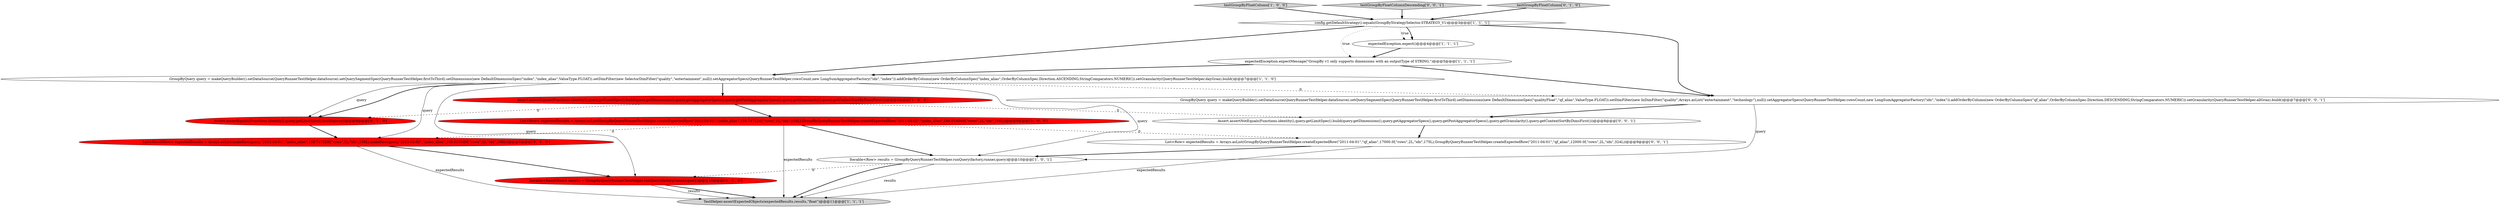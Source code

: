 digraph {
5 [style = filled, label = "config.getDefaultStrategy().equals(GroupByStrategySelector.STRATEGY_V1)@@@3@@@['1', '1', '1']", fillcolor = white, shape = diamond image = "AAA0AAABBB1BBB"];
4 [style = filled, label = "TestHelper.assertExpectedObjects(expectedResults,results,\"float\")@@@11@@@['1', '1', '1']", fillcolor = lightgray, shape = ellipse image = "AAA0AAABBB1BBB"];
7 [style = filled, label = "Iterable<Row> results = GroupByQueryRunnerTestHelper.runQuery(factory,runner,query)@@@10@@@['1', '0', '1']", fillcolor = white, shape = ellipse image = "AAA0AAABBB1BBB"];
11 [style = filled, label = "List<ResultRow> expectedResults = Arrays.asList(makeRow(query,\"2011-04-01\",\"index_alias\",158.747224f,\"rows\",1L,\"idx\",158L),makeRow(query,\"2011-04-02\",\"index_alias\",166.016049f,\"rows\",1L,\"idx\",166L))@@@9@@@['0', '1', '0']", fillcolor = red, shape = ellipse image = "AAA1AAABBB2BBB"];
1 [style = filled, label = "expectedException.expectMessage(\"GroupBy v1 only supports dimensions with an outputType of STRING.\")@@@5@@@['1', '1', '1']", fillcolor = white, shape = ellipse image = "AAA0AAABBB1BBB"];
12 [style = filled, label = "Iterable<ResultRow> results = GroupByQueryRunnerTestHelper.runQuery(factory,runner,query)@@@10@@@['0', '1', '0']", fillcolor = red, shape = ellipse image = "AAA1AAABBB2BBB"];
16 [style = filled, label = "List<Row> expectedResults = Arrays.asList(GroupByQueryRunnerTestHelper.createExpectedRow(\"2011-04-01\",\"qf_alias\",17000.0f,\"rows\",2L,\"idx\",175L),GroupByQueryRunnerTestHelper.createExpectedRow(\"2011-04-01\",\"qf_alias\",12000.0f,\"rows\",2L,\"idx\",324L))@@@9@@@['0', '0', '1']", fillcolor = white, shape = ellipse image = "AAA0AAABBB3BBB"];
2 [style = filled, label = "testGroupByFloatColumn['1', '0', '0']", fillcolor = lightgray, shape = diamond image = "AAA0AAABBB1BBB"];
0 [style = filled, label = "GroupByQuery query = makeQueryBuilder().setDataSource(QueryRunnerTestHelper.dataSource).setQuerySegmentSpec(QueryRunnerTestHelper.firstToThird).setDimensions(new DefaultDimensionSpec(\"index\",\"index_alias\",ValueType.FLOAT)).setDimFilter(new SelectorDimFilter(\"quality\",\"entertainment\",null)).setAggregatorSpecs(QueryRunnerTestHelper.rowsCount,new LongSumAggregatorFactory(\"idx\",\"index\")).addOrderByColumn(new OrderByColumnSpec(\"index_alias\",OrderByColumnSpec.Direction.ASCENDING,StringComparators.NUMERIC)).setGranularity(QueryRunnerTestHelper.dayGran).build()@@@7@@@['1', '1', '0']", fillcolor = white, shape = ellipse image = "AAA0AAABBB1BBB"];
14 [style = filled, label = "testGroupByFloatColumnDescending['0', '0', '1']", fillcolor = lightgray, shape = diamond image = "AAA0AAABBB3BBB"];
10 [style = filled, label = "Assert.assertEquals(Functions.identity(),query.getLimitSpec().build(query))@@@8@@@['0', '1', '0']", fillcolor = red, shape = ellipse image = "AAA1AAABBB2BBB"];
6 [style = filled, label = "Assert.assertEquals(Functions.identity(),query.getLimitSpec().build(query.getDimensions(),query.getAggregatorSpecs(),query.getPostAggregatorSpecs(),query.getGranularity(),query.getContextSortByDimsFirst()))@@@8@@@['1', '0', '0']", fillcolor = red, shape = ellipse image = "AAA1AAABBB1BBB"];
3 [style = filled, label = "expectedException.expect()@@@4@@@['1', '1', '1']", fillcolor = white, shape = ellipse image = "AAA0AAABBB1BBB"];
8 [style = filled, label = "List<Row> expectedResults = Arrays.asList(GroupByQueryRunnerTestHelper.createExpectedRow(\"2011-04-01\",\"index_alias\",158.747224f,\"rows\",1L,\"idx\",158L),GroupByQueryRunnerTestHelper.createExpectedRow(\"2011-04-02\",\"index_alias\",166.016049f,\"rows\",1L,\"idx\",166L))@@@9@@@['1', '0', '0']", fillcolor = red, shape = ellipse image = "AAA1AAABBB1BBB"];
13 [style = filled, label = "GroupByQuery query = makeQueryBuilder().setDataSource(QueryRunnerTestHelper.dataSource).setQuerySegmentSpec(QueryRunnerTestHelper.firstToThird).setDimensions(new DefaultDimensionSpec(\"qualityFloat\",\"qf_alias\",ValueType.FLOAT)).setDimFilter(new InDimFilter(\"quality\",Arrays.asList(\"entertainment\",\"technology\"),null)).setAggregatorSpecs(QueryRunnerTestHelper.rowsCount,new LongSumAggregatorFactory(\"idx\",\"index\")).addOrderByColumn(new OrderByColumnSpec(\"qf_alias\",OrderByColumnSpec.Direction.DESCENDING,StringComparators.NUMERIC)).setGranularity(QueryRunnerTestHelper.allGran).build()@@@7@@@['0', '0', '1']", fillcolor = white, shape = ellipse image = "AAA0AAABBB3BBB"];
15 [style = filled, label = "Assert.assertNotEquals(Functions.identity(),query.getLimitSpec().build(query.getDimensions(),query.getAggregatorSpecs(),query.getPostAggregatorSpecs(),query.getGranularity(),query.getContextSortByDimsFirst()))@@@8@@@['0', '0', '1']", fillcolor = white, shape = ellipse image = "AAA0AAABBB3BBB"];
9 [style = filled, label = "testGroupByFloatColumn['0', '1', '0']", fillcolor = lightgray, shape = diamond image = "AAA0AAABBB2BBB"];
5->3 [style = bold, label=""];
0->7 [style = solid, label="query"];
8->4 [style = solid, label="expectedResults"];
8->16 [style = dashed, label="0"];
3->1 [style = bold, label=""];
0->6 [style = bold, label=""];
0->10 [style = solid, label="query"];
11->4 [style = solid, label="expectedResults"];
5->1 [style = dotted, label="true"];
16->7 [style = bold, label=""];
11->12 [style = bold, label=""];
1->0 [style = bold, label=""];
7->4 [style = bold, label=""];
5->3 [style = dotted, label="true"];
15->16 [style = bold, label=""];
1->13 [style = bold, label=""];
0->12 [style = solid, label="query"];
8->7 [style = bold, label=""];
7->4 [style = solid, label="results"];
6->10 [style = dashed, label="0"];
0->10 [style = bold, label=""];
16->4 [style = solid, label="expectedResults"];
5->0 [style = bold, label=""];
12->4 [style = bold, label=""];
6->15 [style = dashed, label="0"];
5->13 [style = bold, label=""];
0->13 [style = dashed, label="0"];
6->8 [style = bold, label=""];
0->11 [style = solid, label="query"];
9->5 [style = bold, label=""];
7->12 [style = dashed, label="0"];
13->15 [style = bold, label=""];
13->7 [style = solid, label="query"];
8->11 [style = dashed, label="0"];
12->4 [style = solid, label="results"];
2->5 [style = bold, label=""];
14->5 [style = bold, label=""];
10->11 [style = bold, label=""];
}
